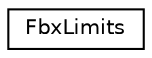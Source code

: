 digraph "クラス階層図"
{
  edge [fontname="Helvetica",fontsize="10",labelfontname="Helvetica",labelfontsize="10"];
  node [fontname="Helvetica",fontsize="10",shape=record];
  rankdir="LR";
  Node0 [label="FbxLimits",height=0.2,width=0.4,color="black", fillcolor="white", style="filled",URL="$class_fbx_limits.html"];
}
